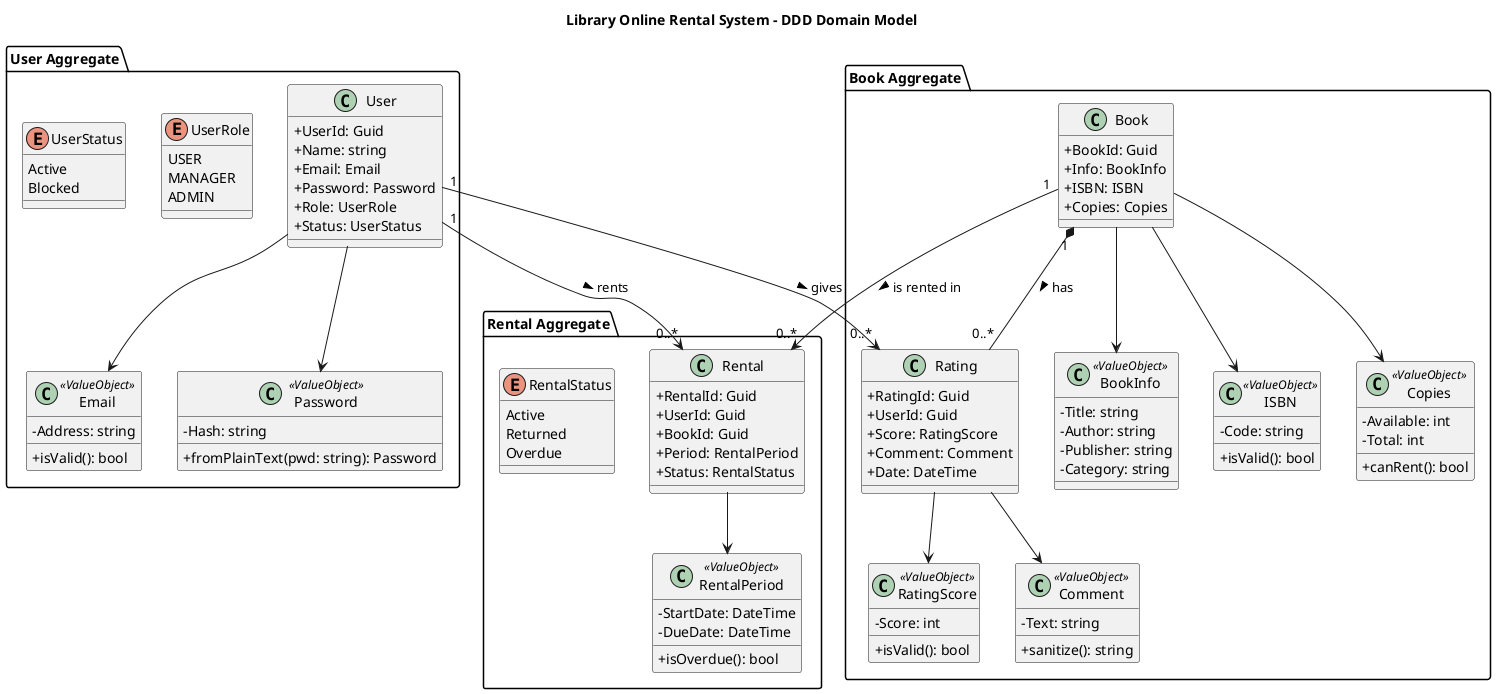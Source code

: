 @startuml
title Library Online Rental System - DDD Domain Model

skinparam classAttributeIconSize 0

' =========================
' User Aggregate
' =========================
package "User Aggregate" {
  class User {
    +UserId: Guid
    +Name: string
    +Email: Email
    +Password: Password
    +Role: UserRole
    +Status: UserStatus
  }

  class Email <<ValueObject>> {
    -Address: string
    +isValid(): bool
  }

  class Password <<ValueObject>> {
    -Hash: string
    +fromPlainText(pwd: string): Password
  }

  enum UserRole {
    USER
    MANAGER
    ADMIN
  }

  enum UserStatus {
    Active
    Blocked
  }

  User --> Email
  User --> Password
}

' =========================
' Book Aggregate
' =========================
package "Book Aggregate" {
  class Book {
    +BookId: Guid
    +Info: BookInfo
    +ISBN: ISBN
    +Copies: Copies
  }

  class BookInfo <<ValueObject>> {
    -Title: string
    -Author: string
    -Publisher: string
    -Category: string
  }

  class ISBN <<ValueObject>> {
    -Code: string
    +isValid(): bool
  }

  class Copies <<ValueObject>> {
    -Available: int
    -Total: int
    +canRent(): bool
  }

  class Rating {
    +RatingId: Guid
    +UserId: Guid
    +Score: RatingScore
    +Comment: Comment
    +Date: DateTime
  }

  class RatingScore <<ValueObject>> {
    -Score: int
    +isValid(): bool
  }

  class Comment <<ValueObject>> {
    -Text: string
    +sanitize(): string
  }

  Book --> BookInfo
  Book --> ISBN
  Book --> Copies
  Rating --> RatingScore
  Rating --> Comment
  Book "1" *-- "0..*" Rating : has >
}

' =========================
' Rental Aggregate
' =========================
package "Rental Aggregate" {
  class Rental {
    +RentalId: Guid
    +UserId: Guid
    +BookId: Guid
    +Period: RentalPeriod
    +Status: RentalStatus
  }

  class RentalPeriod <<ValueObject>> {
    -StartDate: DateTime
    -DueDate: DateTime
    +isOverdue(): bool
  }

  enum RentalStatus {
    Active
    Returned
    Overdue
  }

  Rental --> RentalPeriod
}

' =========================
' Relations between Aggregates
' =========================
User "1" --> "0..*" Rental : rents >
Book "1" --> "0..*" Rental : is rented in >
User "1" --> "0..*" Rating : gives >

@enduml